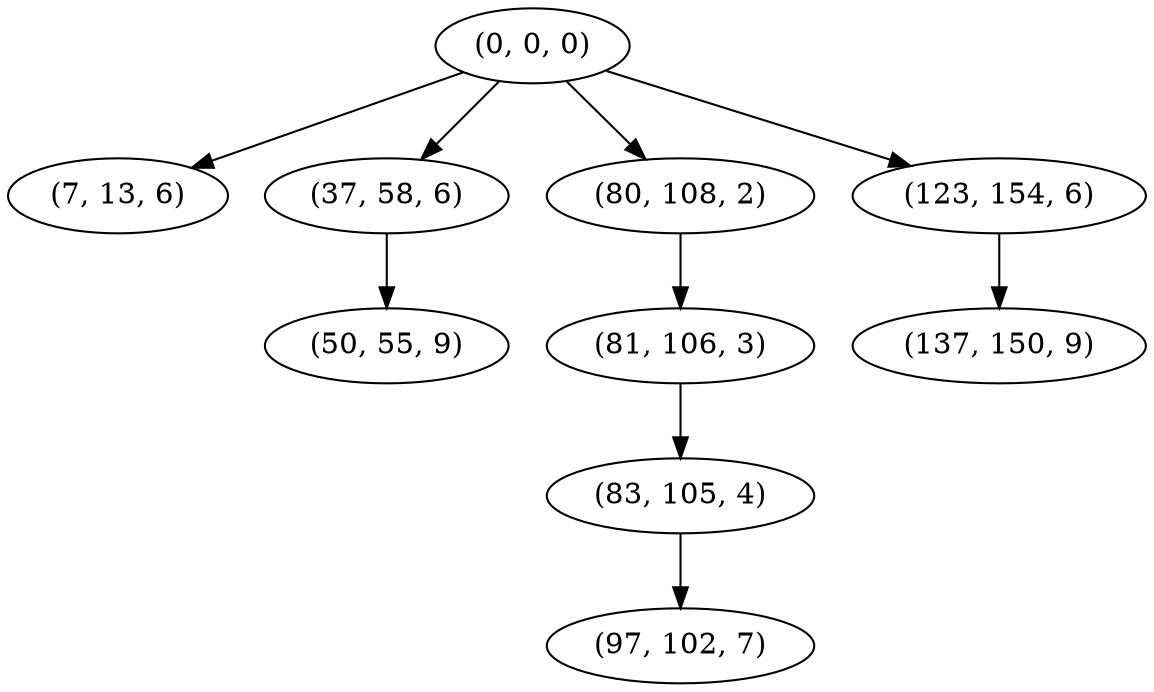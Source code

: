 digraph tree {
    "(0, 0, 0)";
    "(7, 13, 6)";
    "(37, 58, 6)";
    "(50, 55, 9)";
    "(80, 108, 2)";
    "(81, 106, 3)";
    "(83, 105, 4)";
    "(97, 102, 7)";
    "(123, 154, 6)";
    "(137, 150, 9)";
    "(0, 0, 0)" -> "(7, 13, 6)";
    "(0, 0, 0)" -> "(37, 58, 6)";
    "(0, 0, 0)" -> "(80, 108, 2)";
    "(0, 0, 0)" -> "(123, 154, 6)";
    "(37, 58, 6)" -> "(50, 55, 9)";
    "(80, 108, 2)" -> "(81, 106, 3)";
    "(81, 106, 3)" -> "(83, 105, 4)";
    "(83, 105, 4)" -> "(97, 102, 7)";
    "(123, 154, 6)" -> "(137, 150, 9)";
}
